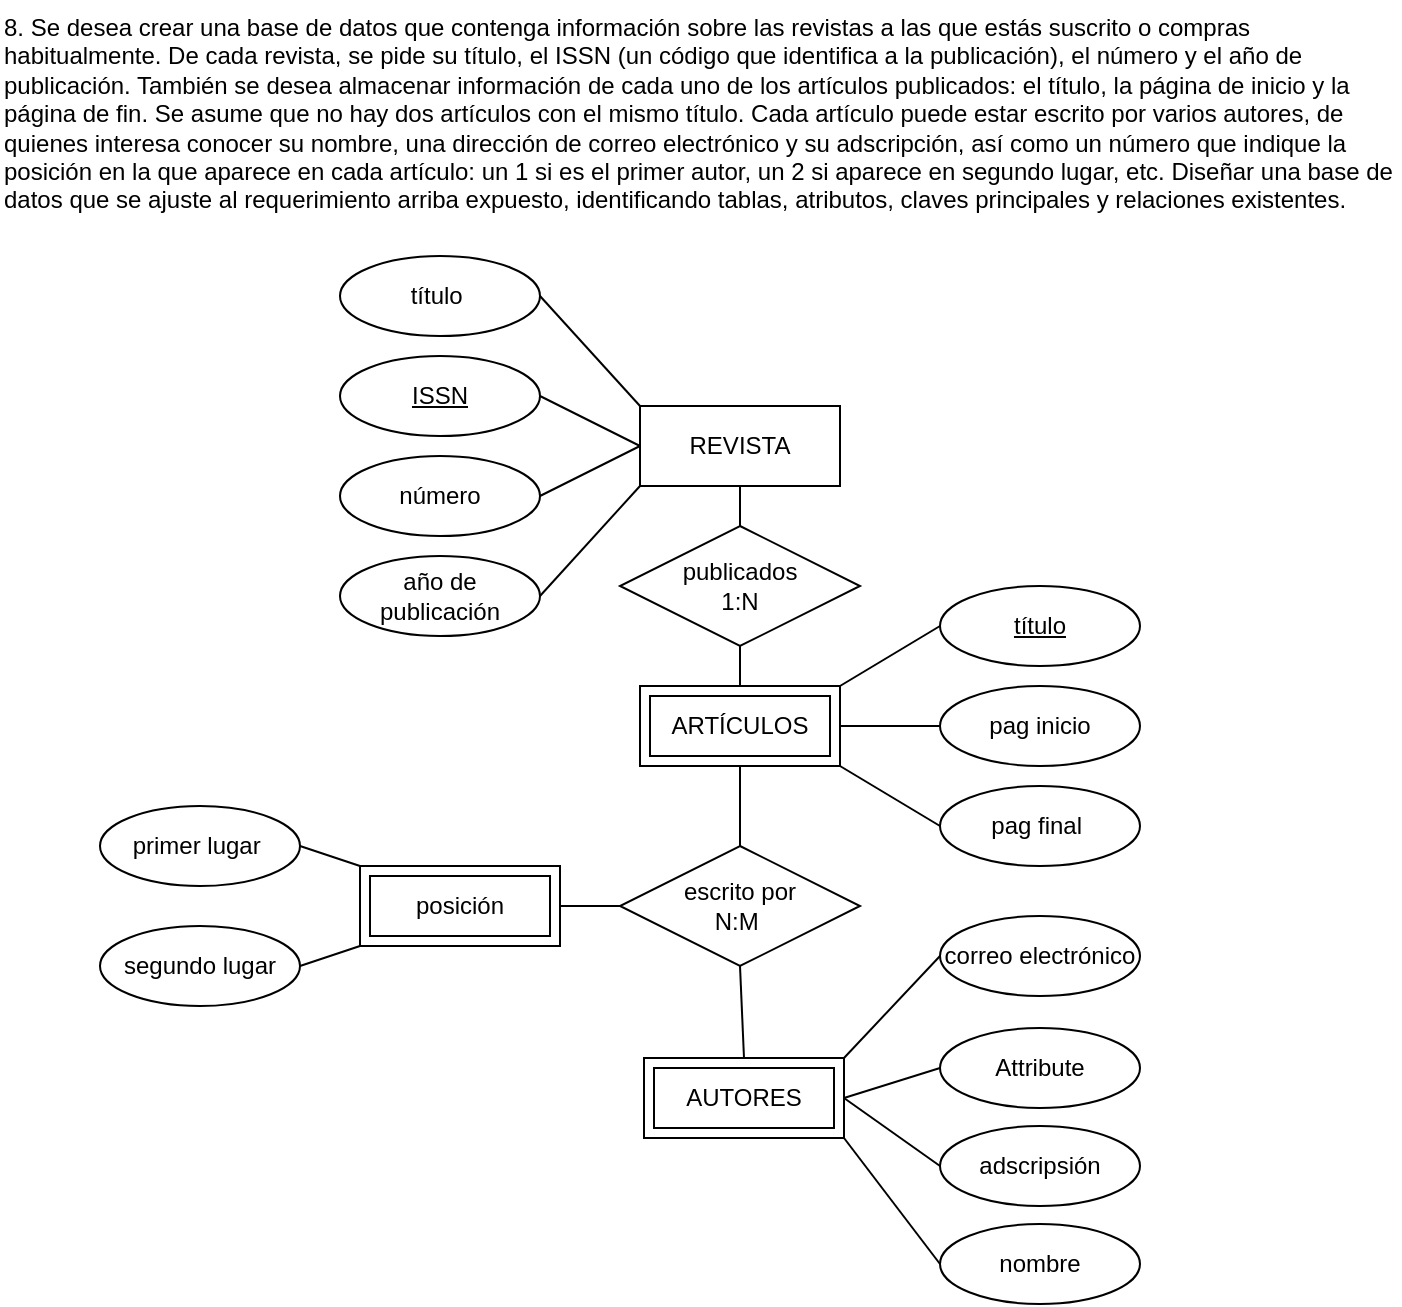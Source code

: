 <mxfile>
    <diagram id="JFq5c47qZC_U_XFzw00O" name="Page-1">
        <mxGraphModel dx="1072" dy="563" grid="1" gridSize="10" guides="1" tooltips="1" connect="1" arrows="1" fold="1" page="1" pageScale="1" pageWidth="850" pageHeight="1100" math="0" shadow="0">
            <root>
                <mxCell id="0"/>
                <mxCell id="1" parent="0"/>
                <mxCell id="2" value="8. Se desea crear una base de datos que contenga información sobre las revistas a las que estás suscrito o compras habitualmente. De cada revista, se pide su título, el ISSN (un código que identifica a la publicación), el número y el año de publicación. También se desea almacenar información de cada uno de los artículos publicados: el título, la página de inicio y la página de fin. Se asume que no hay dos artículos con el mismo título. Cada artículo puede estar escrito por varios autores, de quienes interesa conocer su nombre, una dirección de correo electrónico y su adscripción, así como un número que indique la posición en la que aparece en cada artículo: un 1 si es el primer autor, un 2 si aparece en segundo lugar, etc. Diseñar una base de datos que se ajuste al requerimiento arriba expuesto, identificando tablas, atributos, claves principales y relaciones existentes." style="text;whiteSpace=wrap;" vertex="1" parent="1">
                    <mxGeometry x="75" y="40" width="700" height="130" as="geometry"/>
                </mxCell>
                <mxCell id="3" style="edgeStyle=none;html=1;exitX=0;exitY=1;exitDx=0;exitDy=0;entryX=1;entryY=0.5;entryDx=0;entryDy=0;endArrow=none;endFill=0;" edge="1" parent="1" source="8" target="12">
                    <mxGeometry relative="1" as="geometry"/>
                </mxCell>
                <mxCell id="4" style="edgeStyle=none;html=1;exitX=0;exitY=0.5;exitDx=0;exitDy=0;entryX=1;entryY=0.5;entryDx=0;entryDy=0;endArrow=none;endFill=0;" edge="1" parent="1" source="8" target="10">
                    <mxGeometry relative="1" as="geometry"/>
                </mxCell>
                <mxCell id="5" style="edgeStyle=none;html=1;exitX=0;exitY=0.5;exitDx=0;exitDy=0;entryX=1;entryY=0.5;entryDx=0;entryDy=0;endArrow=none;endFill=0;" edge="1" parent="1" source="8" target="11">
                    <mxGeometry relative="1" as="geometry"/>
                </mxCell>
                <mxCell id="6" style="edgeStyle=none;html=1;exitX=0.5;exitY=1;exitDx=0;exitDy=0;entryX=0.5;entryY=0;entryDx=0;entryDy=0;endArrow=none;endFill=0;" edge="1" parent="1" source="8" target="14">
                    <mxGeometry relative="1" as="geometry"/>
                </mxCell>
                <mxCell id="7" style="edgeStyle=none;html=1;exitX=0;exitY=0;exitDx=0;exitDy=0;entryX=1;entryY=0.5;entryDx=0;entryDy=0;endArrow=none;endFill=0;" edge="1" parent="1" source="8" target="9">
                    <mxGeometry relative="1" as="geometry"/>
                </mxCell>
                <mxCell id="8" value="REVISTA" style="whiteSpace=wrap;html=1;align=center;" vertex="1" parent="1">
                    <mxGeometry x="395" y="243" width="100" height="40" as="geometry"/>
                </mxCell>
                <mxCell id="9" value="título&amp;nbsp;" style="ellipse;whiteSpace=wrap;html=1;align=center;" vertex="1" parent="1">
                    <mxGeometry x="245" y="168" width="100" height="40" as="geometry"/>
                </mxCell>
                <mxCell id="10" value="ISSN" style="ellipse;whiteSpace=wrap;html=1;align=center;fontStyle=4;" vertex="1" parent="1">
                    <mxGeometry x="245" y="218" width="100" height="40" as="geometry"/>
                </mxCell>
                <mxCell id="11" value="número" style="ellipse;whiteSpace=wrap;html=1;align=center;" vertex="1" parent="1">
                    <mxGeometry x="245" y="268" width="100" height="40" as="geometry"/>
                </mxCell>
                <mxCell id="12" value="año de publicación" style="ellipse;whiteSpace=wrap;html=1;align=center;" vertex="1" parent="1">
                    <mxGeometry x="245" y="318" width="100" height="40" as="geometry"/>
                </mxCell>
                <mxCell id="13" style="edgeStyle=none;html=1;exitX=0.5;exitY=1;exitDx=0;exitDy=0;entryX=0.5;entryY=0;entryDx=0;entryDy=0;endArrow=none;endFill=0;" edge="1" parent="1" source="14" target="27">
                    <mxGeometry relative="1" as="geometry"/>
                </mxCell>
                <mxCell id="14" value="publicados&lt;div&gt;1:N&lt;/div&gt;" style="shape=rhombus;perimeter=rhombusPerimeter;whiteSpace=wrap;html=1;align=center;" vertex="1" parent="1">
                    <mxGeometry x="385" y="303" width="120" height="60" as="geometry"/>
                </mxCell>
                <mxCell id="15" value="pag inicio" style="ellipse;whiteSpace=wrap;html=1;align=center;" vertex="1" parent="1">
                    <mxGeometry x="545" y="383" width="100" height="40" as="geometry"/>
                </mxCell>
                <mxCell id="16" value="pag final&amp;nbsp;" style="ellipse;whiteSpace=wrap;html=1;align=center;" vertex="1" parent="1">
                    <mxGeometry x="545" y="433" width="100" height="40" as="geometry"/>
                </mxCell>
                <mxCell id="17" value="título" style="ellipse;whiteSpace=wrap;html=1;align=center;fontStyle=4;" vertex="1" parent="1">
                    <mxGeometry x="545" y="333" width="100" height="40" as="geometry"/>
                </mxCell>
                <mxCell id="18" style="edgeStyle=none;html=1;exitX=0.5;exitY=1;exitDx=0;exitDy=0;entryX=0.5;entryY=0;entryDx=0;entryDy=0;endArrow=none;endFill=0;" edge="1" parent="1" source="19" target="32">
                    <mxGeometry relative="1" as="geometry"/>
                </mxCell>
                <mxCell id="19" value="escrito por&lt;div&gt;N:M&amp;nbsp;&lt;/div&gt;" style="shape=rhombus;perimeter=rhombusPerimeter;whiteSpace=wrap;html=1;align=center;" vertex="1" parent="1">
                    <mxGeometry x="385" y="463" width="120" height="60" as="geometry"/>
                </mxCell>
                <mxCell id="20" value="Attribute" style="ellipse;whiteSpace=wrap;html=1;align=center;" vertex="1" parent="1">
                    <mxGeometry x="545" y="554" width="100" height="40" as="geometry"/>
                </mxCell>
                <mxCell id="21" value="correo electrónico" style="ellipse;whiteSpace=wrap;html=1;align=center;" vertex="1" parent="1">
                    <mxGeometry x="545" y="498" width="100" height="40" as="geometry"/>
                </mxCell>
                <mxCell id="22" value="adscripsión" style="ellipse;whiteSpace=wrap;html=1;align=center;" vertex="1" parent="1">
                    <mxGeometry x="545" y="603" width="100" height="40" as="geometry"/>
                </mxCell>
                <mxCell id="23" style="edgeStyle=none;html=1;exitX=1;exitY=0;exitDx=0;exitDy=0;entryX=0;entryY=0.5;entryDx=0;entryDy=0;endArrow=none;endFill=0;" edge="1" parent="1" source="27" target="17">
                    <mxGeometry relative="1" as="geometry"/>
                </mxCell>
                <mxCell id="24" style="edgeStyle=none;html=1;exitX=1;exitY=0.5;exitDx=0;exitDy=0;entryX=0;entryY=0.5;entryDx=0;entryDy=0;endArrow=none;endFill=0;" edge="1" parent="1" source="27" target="15">
                    <mxGeometry relative="1" as="geometry"/>
                </mxCell>
                <mxCell id="25" style="edgeStyle=none;html=1;exitX=1;exitY=1;exitDx=0;exitDy=0;entryX=0;entryY=0.5;entryDx=0;entryDy=0;endArrow=none;endFill=0;" edge="1" parent="1" source="27" target="16">
                    <mxGeometry relative="1" as="geometry"/>
                </mxCell>
                <mxCell id="26" style="edgeStyle=none;html=1;exitX=0.5;exitY=1;exitDx=0;exitDy=0;entryX=0.5;entryY=0;entryDx=0;entryDy=0;endArrow=none;endFill=0;" edge="1" parent="1" source="27" target="19">
                    <mxGeometry relative="1" as="geometry"/>
                </mxCell>
                <mxCell id="27" value="ARTÍCULOS" style="shape=ext;margin=3;double=1;whiteSpace=wrap;html=1;align=center;" vertex="1" parent="1">
                    <mxGeometry x="395" y="383" width="100" height="40" as="geometry"/>
                </mxCell>
                <mxCell id="28" style="edgeStyle=none;html=1;exitX=1;exitY=0;exitDx=0;exitDy=0;entryX=0;entryY=0.5;entryDx=0;entryDy=0;endArrow=none;endFill=0;" edge="1" parent="1" source="32" target="21">
                    <mxGeometry relative="1" as="geometry"/>
                </mxCell>
                <mxCell id="29" style="edgeStyle=none;html=1;exitX=1;exitY=1;exitDx=0;exitDy=0;entryX=0;entryY=0.5;entryDx=0;entryDy=0;endArrow=none;endFill=0;" edge="1" parent="1" source="32" target="33">
                    <mxGeometry relative="1" as="geometry"/>
                </mxCell>
                <mxCell id="30" style="edgeStyle=none;html=1;exitX=1;exitY=0.5;exitDx=0;exitDy=0;entryX=0;entryY=0.5;entryDx=0;entryDy=0;endArrow=none;endFill=0;" edge="1" parent="1" source="32" target="20">
                    <mxGeometry relative="1" as="geometry"/>
                </mxCell>
                <mxCell id="31" style="edgeStyle=none;html=1;exitX=1;exitY=0.5;exitDx=0;exitDy=0;entryX=0;entryY=0.5;entryDx=0;entryDy=0;endArrow=none;endFill=0;" edge="1" parent="1" source="32" target="22">
                    <mxGeometry relative="1" as="geometry"/>
                </mxCell>
                <mxCell id="32" value="AUTORES" style="shape=ext;margin=3;double=1;whiteSpace=wrap;html=1;align=center;" vertex="1" parent="1">
                    <mxGeometry x="397" y="569" width="100" height="40" as="geometry"/>
                </mxCell>
                <mxCell id="33" value="nombre" style="ellipse;whiteSpace=wrap;html=1;align=center;" vertex="1" parent="1">
                    <mxGeometry x="545" y="652" width="100" height="40" as="geometry"/>
                </mxCell>
                <mxCell id="34" style="edgeStyle=none;html=1;exitX=1;exitY=0.5;exitDx=0;exitDy=0;entryX=0;entryY=0.5;entryDx=0;entryDy=0;endArrow=none;endFill=0;" edge="1" parent="1" source="37" target="19">
                    <mxGeometry relative="1" as="geometry"/>
                </mxCell>
                <mxCell id="35" style="edgeStyle=none;html=1;exitX=0;exitY=0;exitDx=0;exitDy=0;entryX=1;entryY=0.5;entryDx=0;entryDy=0;endArrow=none;endFill=0;" edge="1" parent="1" source="37" target="38">
                    <mxGeometry relative="1" as="geometry"/>
                </mxCell>
                <mxCell id="36" style="edgeStyle=none;html=1;exitX=0;exitY=1;exitDx=0;exitDy=0;entryX=1;entryY=0.5;entryDx=0;entryDy=0;endArrow=none;endFill=0;" edge="1" parent="1" source="37" target="39">
                    <mxGeometry relative="1" as="geometry"/>
                </mxCell>
                <mxCell id="37" value="posición" style="shape=ext;margin=3;double=1;whiteSpace=wrap;html=1;align=center;" vertex="1" parent="1">
                    <mxGeometry x="255" y="473" width="100" height="40" as="geometry"/>
                </mxCell>
                <mxCell id="38" value="primer lugar&amp;nbsp;" style="ellipse;whiteSpace=wrap;html=1;align=center;" vertex="1" parent="1">
                    <mxGeometry x="125" y="443" width="100" height="40" as="geometry"/>
                </mxCell>
                <mxCell id="39" value="segundo lugar" style="ellipse;whiteSpace=wrap;html=1;align=center;" vertex="1" parent="1">
                    <mxGeometry x="125" y="503" width="100" height="40" as="geometry"/>
                </mxCell>
            </root>
        </mxGraphModel>
    </diagram>
</mxfile>